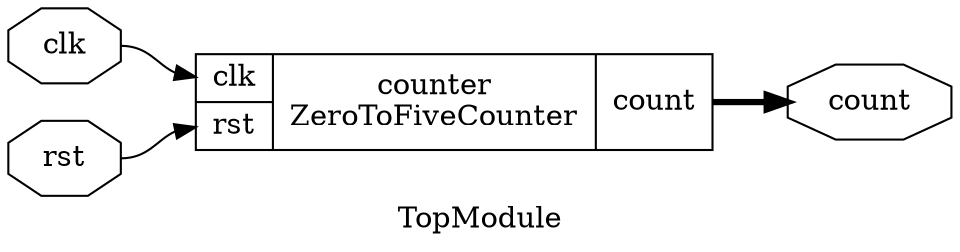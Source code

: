 digraph "TopModule" {
label="TopModule";
rankdir="LR";
remincross=true;
n1 [ shape=octagon, label="count", color="black", fontcolor="black" ];
n2 [ shape=octagon, label="rst", color="black", fontcolor="black" ];
n3 [ shape=octagon, label="clk", color="black", fontcolor="black" ];
c4 [ shape=record, label="{{<p3> clk|<p2> rst}|counter\nZeroToFiveCounter|{<p1> count}}",  ];
c4:p1:e -> n1:w [color="black", fontcolor="black", style="setlinewidth(3)", label=""];
n2:e -> c4:p2:w [color="black", fontcolor="black", label=""];
n3:e -> c4:p3:w [color="black", fontcolor="black", label=""];
}
